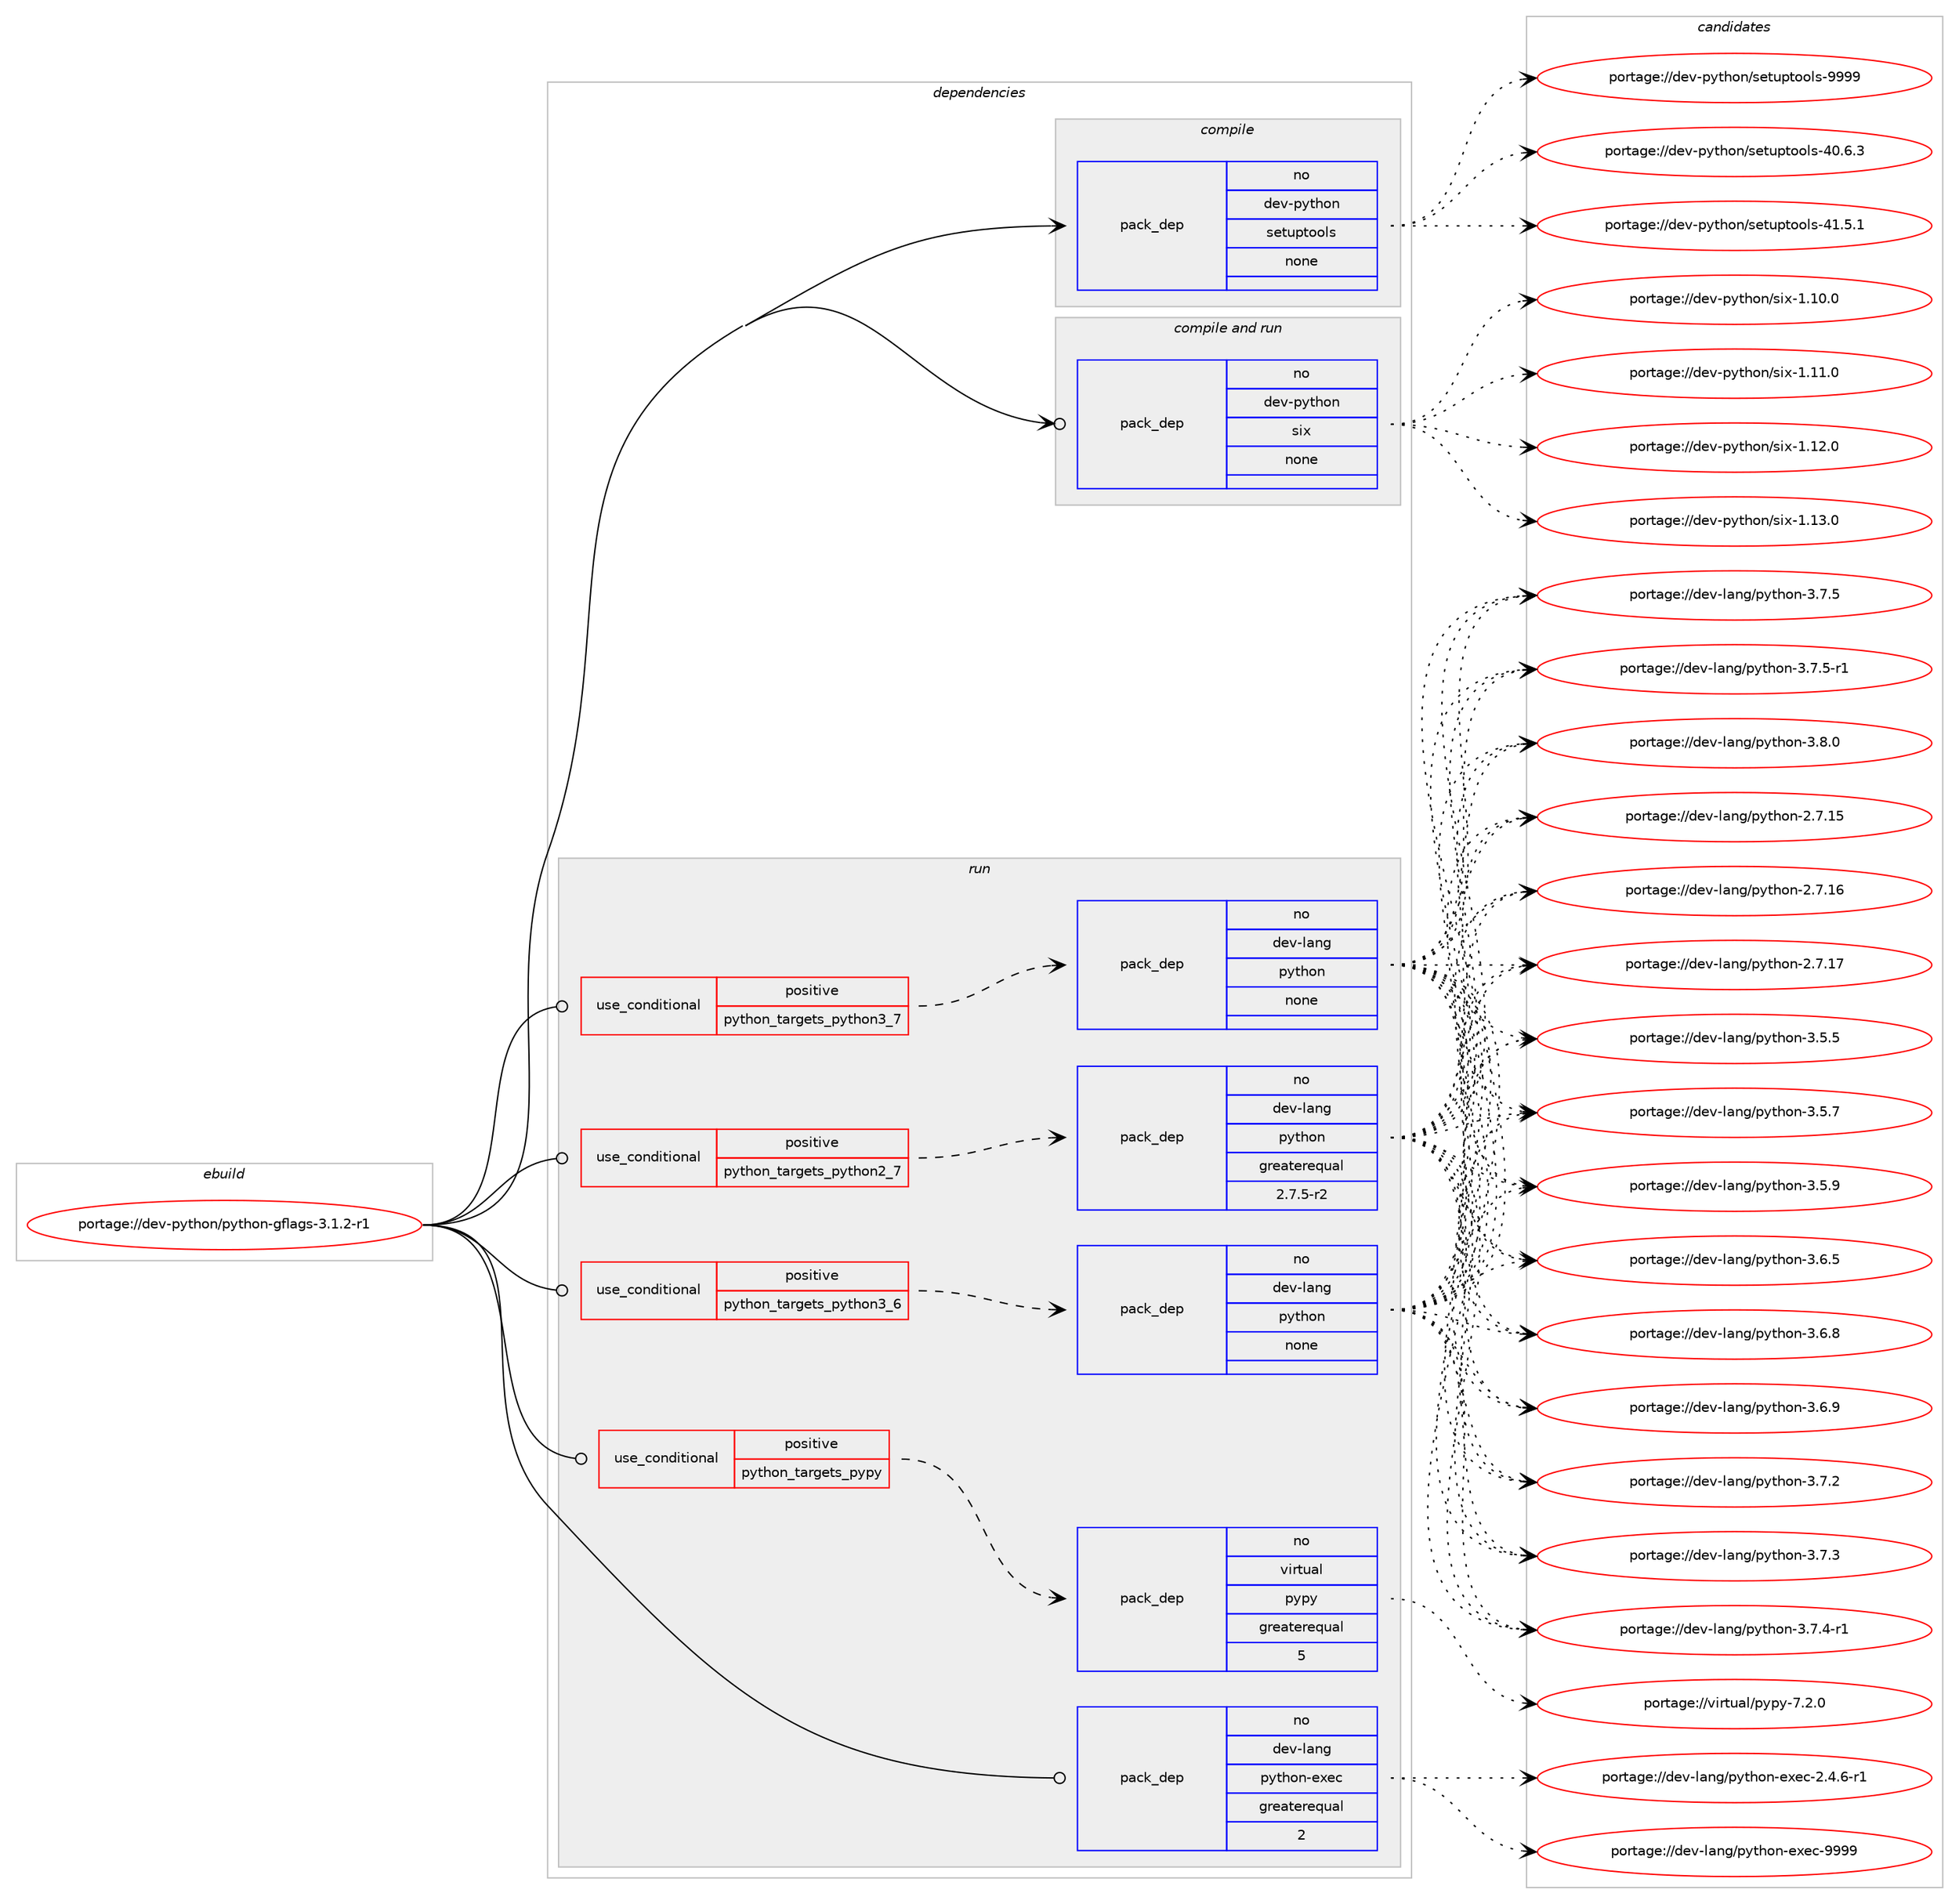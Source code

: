 digraph prolog {

# *************
# Graph options
# *************

newrank=true;
concentrate=true;
compound=true;
graph [rankdir=LR,fontname=Helvetica,fontsize=10,ranksep=1.5];#, ranksep=2.5, nodesep=0.2];
edge  [arrowhead=vee];
node  [fontname=Helvetica,fontsize=10];

# **********
# The ebuild
# **********

subgraph cluster_leftcol {
color=gray;
rank=same;
label=<<i>ebuild</i>>;
id [label="portage://dev-python/python-gflags-3.1.2-r1", color=red, width=4, href="../dev-python/python-gflags-3.1.2-r1.svg"];
}

# ****************
# The dependencies
# ****************

subgraph cluster_midcol {
color=gray;
label=<<i>dependencies</i>>;
subgraph cluster_compile {
fillcolor="#eeeeee";
style=filled;
label=<<i>compile</i>>;
subgraph pack125806 {
dependency166053 [label=<<TABLE BORDER="0" CELLBORDER="1" CELLSPACING="0" CELLPADDING="4" WIDTH="220"><TR><TD ROWSPAN="6" CELLPADDING="30">pack_dep</TD></TR><TR><TD WIDTH="110">no</TD></TR><TR><TD>dev-python</TD></TR><TR><TD>setuptools</TD></TR><TR><TD>none</TD></TR><TR><TD></TD></TR></TABLE>>, shape=none, color=blue];
}
id:e -> dependency166053:w [weight=20,style="solid",arrowhead="vee"];
}
subgraph cluster_compileandrun {
fillcolor="#eeeeee";
style=filled;
label=<<i>compile and run</i>>;
subgraph pack125807 {
dependency166054 [label=<<TABLE BORDER="0" CELLBORDER="1" CELLSPACING="0" CELLPADDING="4" WIDTH="220"><TR><TD ROWSPAN="6" CELLPADDING="30">pack_dep</TD></TR><TR><TD WIDTH="110">no</TD></TR><TR><TD>dev-python</TD></TR><TR><TD>six</TD></TR><TR><TD>none</TD></TR><TR><TD></TD></TR></TABLE>>, shape=none, color=blue];
}
id:e -> dependency166054:w [weight=20,style="solid",arrowhead="odotvee"];
}
subgraph cluster_run {
fillcolor="#eeeeee";
style=filled;
label=<<i>run</i>>;
subgraph cond36857 {
dependency166055 [label=<<TABLE BORDER="0" CELLBORDER="1" CELLSPACING="0" CELLPADDING="4"><TR><TD ROWSPAN="3" CELLPADDING="10">use_conditional</TD></TR><TR><TD>positive</TD></TR><TR><TD>python_targets_pypy</TD></TR></TABLE>>, shape=none, color=red];
subgraph pack125808 {
dependency166056 [label=<<TABLE BORDER="0" CELLBORDER="1" CELLSPACING="0" CELLPADDING="4" WIDTH="220"><TR><TD ROWSPAN="6" CELLPADDING="30">pack_dep</TD></TR><TR><TD WIDTH="110">no</TD></TR><TR><TD>virtual</TD></TR><TR><TD>pypy</TD></TR><TR><TD>greaterequal</TD></TR><TR><TD>5</TD></TR></TABLE>>, shape=none, color=blue];
}
dependency166055:e -> dependency166056:w [weight=20,style="dashed",arrowhead="vee"];
}
id:e -> dependency166055:w [weight=20,style="solid",arrowhead="odot"];
subgraph cond36858 {
dependency166057 [label=<<TABLE BORDER="0" CELLBORDER="1" CELLSPACING="0" CELLPADDING="4"><TR><TD ROWSPAN="3" CELLPADDING="10">use_conditional</TD></TR><TR><TD>positive</TD></TR><TR><TD>python_targets_python2_7</TD></TR></TABLE>>, shape=none, color=red];
subgraph pack125809 {
dependency166058 [label=<<TABLE BORDER="0" CELLBORDER="1" CELLSPACING="0" CELLPADDING="4" WIDTH="220"><TR><TD ROWSPAN="6" CELLPADDING="30">pack_dep</TD></TR><TR><TD WIDTH="110">no</TD></TR><TR><TD>dev-lang</TD></TR><TR><TD>python</TD></TR><TR><TD>greaterequal</TD></TR><TR><TD>2.7.5-r2</TD></TR></TABLE>>, shape=none, color=blue];
}
dependency166057:e -> dependency166058:w [weight=20,style="dashed",arrowhead="vee"];
}
id:e -> dependency166057:w [weight=20,style="solid",arrowhead="odot"];
subgraph cond36859 {
dependency166059 [label=<<TABLE BORDER="0" CELLBORDER="1" CELLSPACING="0" CELLPADDING="4"><TR><TD ROWSPAN="3" CELLPADDING="10">use_conditional</TD></TR><TR><TD>positive</TD></TR><TR><TD>python_targets_python3_6</TD></TR></TABLE>>, shape=none, color=red];
subgraph pack125810 {
dependency166060 [label=<<TABLE BORDER="0" CELLBORDER="1" CELLSPACING="0" CELLPADDING="4" WIDTH="220"><TR><TD ROWSPAN="6" CELLPADDING="30">pack_dep</TD></TR><TR><TD WIDTH="110">no</TD></TR><TR><TD>dev-lang</TD></TR><TR><TD>python</TD></TR><TR><TD>none</TD></TR><TR><TD></TD></TR></TABLE>>, shape=none, color=blue];
}
dependency166059:e -> dependency166060:w [weight=20,style="dashed",arrowhead="vee"];
}
id:e -> dependency166059:w [weight=20,style="solid",arrowhead="odot"];
subgraph cond36860 {
dependency166061 [label=<<TABLE BORDER="0" CELLBORDER="1" CELLSPACING="0" CELLPADDING="4"><TR><TD ROWSPAN="3" CELLPADDING="10">use_conditional</TD></TR><TR><TD>positive</TD></TR><TR><TD>python_targets_python3_7</TD></TR></TABLE>>, shape=none, color=red];
subgraph pack125811 {
dependency166062 [label=<<TABLE BORDER="0" CELLBORDER="1" CELLSPACING="0" CELLPADDING="4" WIDTH="220"><TR><TD ROWSPAN="6" CELLPADDING="30">pack_dep</TD></TR><TR><TD WIDTH="110">no</TD></TR><TR><TD>dev-lang</TD></TR><TR><TD>python</TD></TR><TR><TD>none</TD></TR><TR><TD></TD></TR></TABLE>>, shape=none, color=blue];
}
dependency166061:e -> dependency166062:w [weight=20,style="dashed",arrowhead="vee"];
}
id:e -> dependency166061:w [weight=20,style="solid",arrowhead="odot"];
subgraph pack125812 {
dependency166063 [label=<<TABLE BORDER="0" CELLBORDER="1" CELLSPACING="0" CELLPADDING="4" WIDTH="220"><TR><TD ROWSPAN="6" CELLPADDING="30">pack_dep</TD></TR><TR><TD WIDTH="110">no</TD></TR><TR><TD>dev-lang</TD></TR><TR><TD>python-exec</TD></TR><TR><TD>greaterequal</TD></TR><TR><TD>2</TD></TR></TABLE>>, shape=none, color=blue];
}
id:e -> dependency166063:w [weight=20,style="solid",arrowhead="odot"];
}
}

# **************
# The candidates
# **************

subgraph cluster_choices {
rank=same;
color=gray;
label=<<i>candidates</i>>;

subgraph choice125806 {
color=black;
nodesep=1;
choiceportage100101118451121211161041111104711510111611711211611111110811545524846544651 [label="portage://dev-python/setuptools-40.6.3", color=red, width=4,href="../dev-python/setuptools-40.6.3.svg"];
choiceportage100101118451121211161041111104711510111611711211611111110811545524946534649 [label="portage://dev-python/setuptools-41.5.1", color=red, width=4,href="../dev-python/setuptools-41.5.1.svg"];
choiceportage10010111845112121116104111110471151011161171121161111111081154557575757 [label="portage://dev-python/setuptools-9999", color=red, width=4,href="../dev-python/setuptools-9999.svg"];
dependency166053:e -> choiceportage100101118451121211161041111104711510111611711211611111110811545524846544651:w [style=dotted,weight="100"];
dependency166053:e -> choiceportage100101118451121211161041111104711510111611711211611111110811545524946534649:w [style=dotted,weight="100"];
dependency166053:e -> choiceportage10010111845112121116104111110471151011161171121161111111081154557575757:w [style=dotted,weight="100"];
}
subgraph choice125807 {
color=black;
nodesep=1;
choiceportage100101118451121211161041111104711510512045494649484648 [label="portage://dev-python/six-1.10.0", color=red, width=4,href="../dev-python/six-1.10.0.svg"];
choiceportage100101118451121211161041111104711510512045494649494648 [label="portage://dev-python/six-1.11.0", color=red, width=4,href="../dev-python/six-1.11.0.svg"];
choiceportage100101118451121211161041111104711510512045494649504648 [label="portage://dev-python/six-1.12.0", color=red, width=4,href="../dev-python/six-1.12.0.svg"];
choiceportage100101118451121211161041111104711510512045494649514648 [label="portage://dev-python/six-1.13.0", color=red, width=4,href="../dev-python/six-1.13.0.svg"];
dependency166054:e -> choiceportage100101118451121211161041111104711510512045494649484648:w [style=dotted,weight="100"];
dependency166054:e -> choiceportage100101118451121211161041111104711510512045494649494648:w [style=dotted,weight="100"];
dependency166054:e -> choiceportage100101118451121211161041111104711510512045494649504648:w [style=dotted,weight="100"];
dependency166054:e -> choiceportage100101118451121211161041111104711510512045494649514648:w [style=dotted,weight="100"];
}
subgraph choice125808 {
color=black;
nodesep=1;
choiceportage1181051141161179710847112121112121455546504648 [label="portage://virtual/pypy-7.2.0", color=red, width=4,href="../virtual/pypy-7.2.0.svg"];
dependency166056:e -> choiceportage1181051141161179710847112121112121455546504648:w [style=dotted,weight="100"];
}
subgraph choice125809 {
color=black;
nodesep=1;
choiceportage10010111845108971101034711212111610411111045504655464953 [label="portage://dev-lang/python-2.7.15", color=red, width=4,href="../dev-lang/python-2.7.15.svg"];
choiceportage10010111845108971101034711212111610411111045504655464954 [label="portage://dev-lang/python-2.7.16", color=red, width=4,href="../dev-lang/python-2.7.16.svg"];
choiceportage10010111845108971101034711212111610411111045504655464955 [label="portage://dev-lang/python-2.7.17", color=red, width=4,href="../dev-lang/python-2.7.17.svg"];
choiceportage100101118451089711010347112121116104111110455146534653 [label="portage://dev-lang/python-3.5.5", color=red, width=4,href="../dev-lang/python-3.5.5.svg"];
choiceportage100101118451089711010347112121116104111110455146534655 [label="portage://dev-lang/python-3.5.7", color=red, width=4,href="../dev-lang/python-3.5.7.svg"];
choiceportage100101118451089711010347112121116104111110455146534657 [label="portage://dev-lang/python-3.5.9", color=red, width=4,href="../dev-lang/python-3.5.9.svg"];
choiceportage100101118451089711010347112121116104111110455146544653 [label="portage://dev-lang/python-3.6.5", color=red, width=4,href="../dev-lang/python-3.6.5.svg"];
choiceportage100101118451089711010347112121116104111110455146544656 [label="portage://dev-lang/python-3.6.8", color=red, width=4,href="../dev-lang/python-3.6.8.svg"];
choiceportage100101118451089711010347112121116104111110455146544657 [label="portage://dev-lang/python-3.6.9", color=red, width=4,href="../dev-lang/python-3.6.9.svg"];
choiceportage100101118451089711010347112121116104111110455146554650 [label="portage://dev-lang/python-3.7.2", color=red, width=4,href="../dev-lang/python-3.7.2.svg"];
choiceportage100101118451089711010347112121116104111110455146554651 [label="portage://dev-lang/python-3.7.3", color=red, width=4,href="../dev-lang/python-3.7.3.svg"];
choiceportage1001011184510897110103471121211161041111104551465546524511449 [label="portage://dev-lang/python-3.7.4-r1", color=red, width=4,href="../dev-lang/python-3.7.4-r1.svg"];
choiceportage100101118451089711010347112121116104111110455146554653 [label="portage://dev-lang/python-3.7.5", color=red, width=4,href="../dev-lang/python-3.7.5.svg"];
choiceportage1001011184510897110103471121211161041111104551465546534511449 [label="portage://dev-lang/python-3.7.5-r1", color=red, width=4,href="../dev-lang/python-3.7.5-r1.svg"];
choiceportage100101118451089711010347112121116104111110455146564648 [label="portage://dev-lang/python-3.8.0", color=red, width=4,href="../dev-lang/python-3.8.0.svg"];
dependency166058:e -> choiceportage10010111845108971101034711212111610411111045504655464953:w [style=dotted,weight="100"];
dependency166058:e -> choiceportage10010111845108971101034711212111610411111045504655464954:w [style=dotted,weight="100"];
dependency166058:e -> choiceportage10010111845108971101034711212111610411111045504655464955:w [style=dotted,weight="100"];
dependency166058:e -> choiceportage100101118451089711010347112121116104111110455146534653:w [style=dotted,weight="100"];
dependency166058:e -> choiceportage100101118451089711010347112121116104111110455146534655:w [style=dotted,weight="100"];
dependency166058:e -> choiceportage100101118451089711010347112121116104111110455146534657:w [style=dotted,weight="100"];
dependency166058:e -> choiceportage100101118451089711010347112121116104111110455146544653:w [style=dotted,weight="100"];
dependency166058:e -> choiceportage100101118451089711010347112121116104111110455146544656:w [style=dotted,weight="100"];
dependency166058:e -> choiceportage100101118451089711010347112121116104111110455146544657:w [style=dotted,weight="100"];
dependency166058:e -> choiceportage100101118451089711010347112121116104111110455146554650:w [style=dotted,weight="100"];
dependency166058:e -> choiceportage100101118451089711010347112121116104111110455146554651:w [style=dotted,weight="100"];
dependency166058:e -> choiceportage1001011184510897110103471121211161041111104551465546524511449:w [style=dotted,weight="100"];
dependency166058:e -> choiceportage100101118451089711010347112121116104111110455146554653:w [style=dotted,weight="100"];
dependency166058:e -> choiceportage1001011184510897110103471121211161041111104551465546534511449:w [style=dotted,weight="100"];
dependency166058:e -> choiceportage100101118451089711010347112121116104111110455146564648:w [style=dotted,weight="100"];
}
subgraph choice125810 {
color=black;
nodesep=1;
choiceportage10010111845108971101034711212111610411111045504655464953 [label="portage://dev-lang/python-2.7.15", color=red, width=4,href="../dev-lang/python-2.7.15.svg"];
choiceportage10010111845108971101034711212111610411111045504655464954 [label="portage://dev-lang/python-2.7.16", color=red, width=4,href="../dev-lang/python-2.7.16.svg"];
choiceportage10010111845108971101034711212111610411111045504655464955 [label="portage://dev-lang/python-2.7.17", color=red, width=4,href="../dev-lang/python-2.7.17.svg"];
choiceportage100101118451089711010347112121116104111110455146534653 [label="portage://dev-lang/python-3.5.5", color=red, width=4,href="../dev-lang/python-3.5.5.svg"];
choiceportage100101118451089711010347112121116104111110455146534655 [label="portage://dev-lang/python-3.5.7", color=red, width=4,href="../dev-lang/python-3.5.7.svg"];
choiceportage100101118451089711010347112121116104111110455146534657 [label="portage://dev-lang/python-3.5.9", color=red, width=4,href="../dev-lang/python-3.5.9.svg"];
choiceportage100101118451089711010347112121116104111110455146544653 [label="portage://dev-lang/python-3.6.5", color=red, width=4,href="../dev-lang/python-3.6.5.svg"];
choiceportage100101118451089711010347112121116104111110455146544656 [label="portage://dev-lang/python-3.6.8", color=red, width=4,href="../dev-lang/python-3.6.8.svg"];
choiceportage100101118451089711010347112121116104111110455146544657 [label="portage://dev-lang/python-3.6.9", color=red, width=4,href="../dev-lang/python-3.6.9.svg"];
choiceportage100101118451089711010347112121116104111110455146554650 [label="portage://dev-lang/python-3.7.2", color=red, width=4,href="../dev-lang/python-3.7.2.svg"];
choiceportage100101118451089711010347112121116104111110455146554651 [label="portage://dev-lang/python-3.7.3", color=red, width=4,href="../dev-lang/python-3.7.3.svg"];
choiceportage1001011184510897110103471121211161041111104551465546524511449 [label="portage://dev-lang/python-3.7.4-r1", color=red, width=4,href="../dev-lang/python-3.7.4-r1.svg"];
choiceportage100101118451089711010347112121116104111110455146554653 [label="portage://dev-lang/python-3.7.5", color=red, width=4,href="../dev-lang/python-3.7.5.svg"];
choiceportage1001011184510897110103471121211161041111104551465546534511449 [label="portage://dev-lang/python-3.7.5-r1", color=red, width=4,href="../dev-lang/python-3.7.5-r1.svg"];
choiceportage100101118451089711010347112121116104111110455146564648 [label="portage://dev-lang/python-3.8.0", color=red, width=4,href="../dev-lang/python-3.8.0.svg"];
dependency166060:e -> choiceportage10010111845108971101034711212111610411111045504655464953:w [style=dotted,weight="100"];
dependency166060:e -> choiceportage10010111845108971101034711212111610411111045504655464954:w [style=dotted,weight="100"];
dependency166060:e -> choiceportage10010111845108971101034711212111610411111045504655464955:w [style=dotted,weight="100"];
dependency166060:e -> choiceportage100101118451089711010347112121116104111110455146534653:w [style=dotted,weight="100"];
dependency166060:e -> choiceportage100101118451089711010347112121116104111110455146534655:w [style=dotted,weight="100"];
dependency166060:e -> choiceportage100101118451089711010347112121116104111110455146534657:w [style=dotted,weight="100"];
dependency166060:e -> choiceportage100101118451089711010347112121116104111110455146544653:w [style=dotted,weight="100"];
dependency166060:e -> choiceportage100101118451089711010347112121116104111110455146544656:w [style=dotted,weight="100"];
dependency166060:e -> choiceportage100101118451089711010347112121116104111110455146544657:w [style=dotted,weight="100"];
dependency166060:e -> choiceportage100101118451089711010347112121116104111110455146554650:w [style=dotted,weight="100"];
dependency166060:e -> choiceportage100101118451089711010347112121116104111110455146554651:w [style=dotted,weight="100"];
dependency166060:e -> choiceportage1001011184510897110103471121211161041111104551465546524511449:w [style=dotted,weight="100"];
dependency166060:e -> choiceportage100101118451089711010347112121116104111110455146554653:w [style=dotted,weight="100"];
dependency166060:e -> choiceportage1001011184510897110103471121211161041111104551465546534511449:w [style=dotted,weight="100"];
dependency166060:e -> choiceportage100101118451089711010347112121116104111110455146564648:w [style=dotted,weight="100"];
}
subgraph choice125811 {
color=black;
nodesep=1;
choiceportage10010111845108971101034711212111610411111045504655464953 [label="portage://dev-lang/python-2.7.15", color=red, width=4,href="../dev-lang/python-2.7.15.svg"];
choiceportage10010111845108971101034711212111610411111045504655464954 [label="portage://dev-lang/python-2.7.16", color=red, width=4,href="../dev-lang/python-2.7.16.svg"];
choiceportage10010111845108971101034711212111610411111045504655464955 [label="portage://dev-lang/python-2.7.17", color=red, width=4,href="../dev-lang/python-2.7.17.svg"];
choiceportage100101118451089711010347112121116104111110455146534653 [label="portage://dev-lang/python-3.5.5", color=red, width=4,href="../dev-lang/python-3.5.5.svg"];
choiceportage100101118451089711010347112121116104111110455146534655 [label="portage://dev-lang/python-3.5.7", color=red, width=4,href="../dev-lang/python-3.5.7.svg"];
choiceportage100101118451089711010347112121116104111110455146534657 [label="portage://dev-lang/python-3.5.9", color=red, width=4,href="../dev-lang/python-3.5.9.svg"];
choiceportage100101118451089711010347112121116104111110455146544653 [label="portage://dev-lang/python-3.6.5", color=red, width=4,href="../dev-lang/python-3.6.5.svg"];
choiceportage100101118451089711010347112121116104111110455146544656 [label="portage://dev-lang/python-3.6.8", color=red, width=4,href="../dev-lang/python-3.6.8.svg"];
choiceportage100101118451089711010347112121116104111110455146544657 [label="portage://dev-lang/python-3.6.9", color=red, width=4,href="../dev-lang/python-3.6.9.svg"];
choiceportage100101118451089711010347112121116104111110455146554650 [label="portage://dev-lang/python-3.7.2", color=red, width=4,href="../dev-lang/python-3.7.2.svg"];
choiceportage100101118451089711010347112121116104111110455146554651 [label="portage://dev-lang/python-3.7.3", color=red, width=4,href="../dev-lang/python-3.7.3.svg"];
choiceportage1001011184510897110103471121211161041111104551465546524511449 [label="portage://dev-lang/python-3.7.4-r1", color=red, width=4,href="../dev-lang/python-3.7.4-r1.svg"];
choiceportage100101118451089711010347112121116104111110455146554653 [label="portage://dev-lang/python-3.7.5", color=red, width=4,href="../dev-lang/python-3.7.5.svg"];
choiceportage1001011184510897110103471121211161041111104551465546534511449 [label="portage://dev-lang/python-3.7.5-r1", color=red, width=4,href="../dev-lang/python-3.7.5-r1.svg"];
choiceportage100101118451089711010347112121116104111110455146564648 [label="portage://dev-lang/python-3.8.0", color=red, width=4,href="../dev-lang/python-3.8.0.svg"];
dependency166062:e -> choiceportage10010111845108971101034711212111610411111045504655464953:w [style=dotted,weight="100"];
dependency166062:e -> choiceportage10010111845108971101034711212111610411111045504655464954:w [style=dotted,weight="100"];
dependency166062:e -> choiceportage10010111845108971101034711212111610411111045504655464955:w [style=dotted,weight="100"];
dependency166062:e -> choiceportage100101118451089711010347112121116104111110455146534653:w [style=dotted,weight="100"];
dependency166062:e -> choiceportage100101118451089711010347112121116104111110455146534655:w [style=dotted,weight="100"];
dependency166062:e -> choiceportage100101118451089711010347112121116104111110455146534657:w [style=dotted,weight="100"];
dependency166062:e -> choiceportage100101118451089711010347112121116104111110455146544653:w [style=dotted,weight="100"];
dependency166062:e -> choiceportage100101118451089711010347112121116104111110455146544656:w [style=dotted,weight="100"];
dependency166062:e -> choiceportage100101118451089711010347112121116104111110455146544657:w [style=dotted,weight="100"];
dependency166062:e -> choiceportage100101118451089711010347112121116104111110455146554650:w [style=dotted,weight="100"];
dependency166062:e -> choiceportage100101118451089711010347112121116104111110455146554651:w [style=dotted,weight="100"];
dependency166062:e -> choiceportage1001011184510897110103471121211161041111104551465546524511449:w [style=dotted,weight="100"];
dependency166062:e -> choiceportage100101118451089711010347112121116104111110455146554653:w [style=dotted,weight="100"];
dependency166062:e -> choiceportage1001011184510897110103471121211161041111104551465546534511449:w [style=dotted,weight="100"];
dependency166062:e -> choiceportage100101118451089711010347112121116104111110455146564648:w [style=dotted,weight="100"];
}
subgraph choice125812 {
color=black;
nodesep=1;
choiceportage10010111845108971101034711212111610411111045101120101994550465246544511449 [label="portage://dev-lang/python-exec-2.4.6-r1", color=red, width=4,href="../dev-lang/python-exec-2.4.6-r1.svg"];
choiceportage10010111845108971101034711212111610411111045101120101994557575757 [label="portage://dev-lang/python-exec-9999", color=red, width=4,href="../dev-lang/python-exec-9999.svg"];
dependency166063:e -> choiceportage10010111845108971101034711212111610411111045101120101994550465246544511449:w [style=dotted,weight="100"];
dependency166063:e -> choiceportage10010111845108971101034711212111610411111045101120101994557575757:w [style=dotted,weight="100"];
}
}

}
